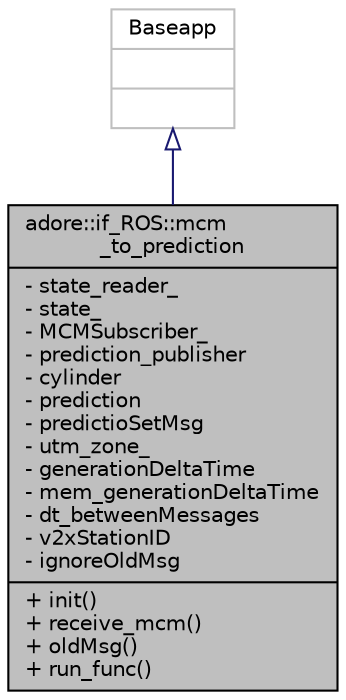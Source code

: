 digraph "adore::if_ROS::mcm_to_prediction"
{
 // LATEX_PDF_SIZE
  edge [fontname="Helvetica",fontsize="10",labelfontname="Helvetica",labelfontsize="10"];
  node [fontname="Helvetica",fontsize="10",shape=record];
  Node1 [label="{adore::if_ROS::mcm\l_to_prediction\n|- state_reader_\l- state_\l- MCMSubscriber_\l- prediction_publisher\l- cylinder\l- prediction\l- predictioSetMsg\l- utm_zone_\l- generationDeltaTime\l- mem_generationDeltaTime\l- dt_betweenMessages\l- v2xStationID\l- ignoreOldMsg\l|+ init()\l+ receive_mcm()\l+ oldMsg()\l+ run_func()\l}",height=0.2,width=0.4,color="black", fillcolor="grey75", style="filled", fontcolor="black",tooltip=" "];
  Node2 -> Node1 [dir="back",color="midnightblue",fontsize="10",style="solid",arrowtail="onormal",fontname="Helvetica"];
  Node2 [label="{Baseapp\n||}",height=0.2,width=0.4,color="grey75", fillcolor="white", style="filled",tooltip=" "];
}
